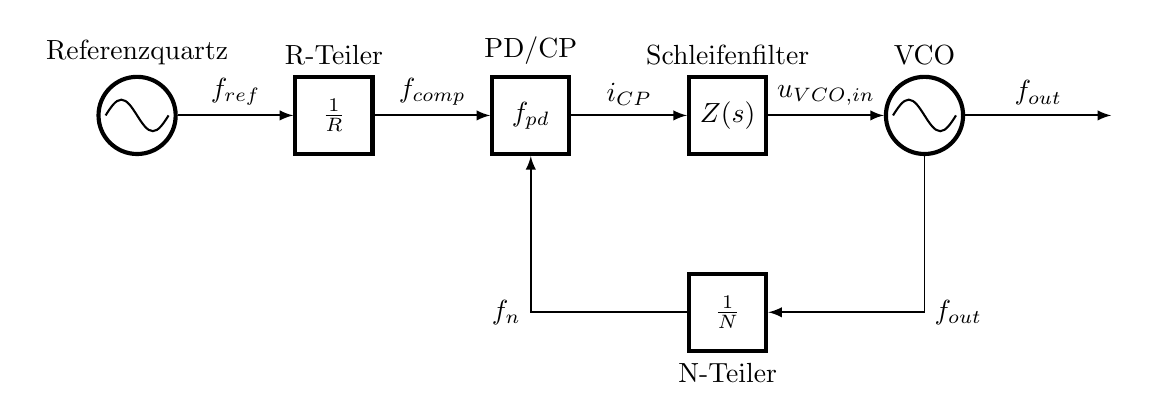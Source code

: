 \tikzset{%
	% Self defined bulding blocks. 
	% Nevertheless circutikz has implemented filters, couplers and other components since version 0.4, they are mostly implemented as bipoles.
	% The usage of bipoles: \draw (start) to[lowpass/amp/adc,....] (end).
	% The problem is, that if one wants to use arrows, the arrows in bipoles can not be sat manual (fixed in circuitikz source) AND THEY ARE NOT CONSISTENT
	% Also it's quite a mess, which component is a monopole, simple block, bipol, quad/triple etc
	% Following are a few examples on how to define your own blocks. 
	%
	% % % % % % % % % % % % % % % % % % % % % % % % % % % % % % % % % % % % % % % % % % % % % % % % % % % % % % % % % % % % % % % % % % % % %
	% % % % % % % % % % % % % % % % % % % % % % % % % % % % % % % % % % % % % % % % % % % % % % % % % % % % % % % % % % % % % % % % % % % % %
	% % % % % % % % % % % % % % % % % % % % % % % % % % % % % % % % % % % % % % % % % % % % % % % % % % % % % % % % % % % % % % % % % % % % %
	% % % % % % % % % % % % % % % % % % % % % % % % % % % % % % % % % % % % % % % % % % % % % % % % % % % % % % % % % % % % % % % % % % % % %
	%
	% Standard block definition, the width and height is adopted from the circutizk source code, so don't mind the strange values. Also the linewidth is set according to the circutrikz source code.
	block/.style    	= 	{draw, fill=white, thick, rectangle, minimum height = 0.98cm, minimum width = 0.98cm, node distance=2.5cm, line width=1.5pt},
	%
	% Standard circular block
	circleblock/.style	= 	{draw, fill=white, thick, circle, minimum width = 0.98cm,  line width=1.5pt, node distance=2.5cm},
	%
	% Label for circuitikz nodes, as they're reference is in the middle and not on the outer edge of the node....
	circuitikzlabel/.style	=	{label={[label, label distance=0.5cm]#1}},
	%
	%
	%
	% VCO/Oscillator 
	myVCO/.style			= 	{circleblock, path picture={%
		\draw[line width=0.75pt] 	($(path picture bounding box.west)+(0.09cm,0)$) sin ($(path picture bounding box.center)-(0.2cm,-0.2cm)$) cos  (path picture bounding box.center) sin ($(path picture bounding box.center)-(-0.2cm,0.2cm)$) cos ($(path picture bounding box.east)-(0.09cm,0)$);
		}
	},
	% Amplifier, as circuitikz does only provite amplifiers as 2-ports/bipoles
	myAMP/.style		= 	{block, node distance=2.5cm, path picture={%
		\draw[fill=white, line width=0.75pt] ($(path picture bounding box.center)+(0.7em,0)$) -- ($(path picture bounding box.center)-(0.7em,-0.7em)$) -- ($(path picture bounding box.center)-(0.7em,0.7em)$)  -- cycle;
		}
	},
	% Block	
	myBlock/.style    	= 	{draw, fill=white, thick, rectangle, minimum height = 0.98cm, minimum width = 0.98cm, node distance=2.5cm, line width=1.5pt},
	myBigBlock/.style    	= 	{draw, fill=white, thick, rectangle, minimum height = 0.98cm, minimum width = 2.94cm, node distance=2.5cm, line width=1.5pt},	
	% Same for ADC
	myADC/.style 	=	{block, path picture={%
		\draw[line width=0.75pt] 	(path picture bounding box.south west) -- (path picture bounding box.north east);
		\node[] at ($(path picture bounding box.center)+(-.5em,.5em)$) () {D};
		\node[] at ($(path picture bounding box.center)+(.5em,-.5em)$) () {A};
		} 
	},
	% Same for filters
	myLP/.style	=	{block, path picture={%
		%Sine-Waves
		\draw[line width=.75pt] 	($(path picture bounding box.west)+(0.3em,0)$) sin ($(path picture bounding box.center)-(0.50em,-0.3em)$) cos  (path picture bounding box.center) sin ($(path picture bounding box.center)-(-0.50em,0.3em)$) cos ($(path picture bounding box.east)-(0.3em,0)$);
		\draw[line width=0.75pt] 	($(path picture bounding box.west)+(0.3em,-0.65em)$) sin ($(path picture bounding box.center)-(0.50em,0.35em)$) cos  ( $(path picture bounding box.center)-(0,0.65em)$) sin ($(path picture bounding box.center)-(-0.50em,0.95em)$) cos ($(path picture bounding box.east)-(0.3em,0.65em)$);
		\draw[line width=0.75pt] 	($(path picture bounding box.west)+(0.3em,0.65em)$) sin ($(path picture bounding box.center)-(0.50em,-0.95em)$) cos  ( $(path picture bounding box.center)+(0,0.65em)$) sin ($(path picture bounding box.center)-(-0.50em,-0.35em)$) cos ($(path picture bounding box.east)-(0.3em,-0.65em)$);
		% Cancelation
		\draw[line width=0.75pt] 	($(path picture bounding box.center)-(0.2em,0.2em)$) -- (path picture bounding box.center) -- ($(path picture bounding box.center)+(0.2em,0.2em)$) ;
		\draw[line width=0.75pt] 	($(path picture bounding box.center)-(0.2em,-0.45em)$) -- ($(path picture bounding box.center)+(0,0.65em)$) -- ($(path picture bounding box.center)+(0.2em,0.85em)$) ;
		}
	},
}
\begin{tikzpicture}[line width=0.7pt,>=latex,node distance=2.5cm]
	% First: All building blocks are placed relative to the first component
	\draw (0,0)
		node[myVCO, label={above:Referenzquartz}] (Ref) {}
		node[myBlock,right of = Ref,label={above:R-Teiler}](QQW){$\frac{1}{R}$}
		node[myBlock,right of = QQW,label={above:PD/CP}](Odda){$f_{pd}$}
		node[myBlock,right of = Odda,label={above:Schleifenfilter}](LFF){$Z(s)$}
		node[myBlock,below of = LFF,label={below:N-Teiler}](NNN){$\frac{1}{N}$}
		node[myVCO, right of = LFF,label={above:VCO}] (RRef) {}
		node[right of = RRef](penis){}
		
		;
	\draw[->] (Ref) -- node[above]{$f_{ref}$}(QQW);
	\draw[->] (QQW) -- node[above]{$f_{comp}$}(Odda);
	\draw[->] (Odda) -- node[above]{$i_{CP}$}(LFF);
	\draw[->] (LFF) -- node[above]{$u_{VCO,in}$}(RRef);
	\draw[->] (RRef) |- node[right]{$f_{out}$}(NNN);
	\draw[->] (NNN) -| node[left]{$f_{n}$}(Odda);
	\draw[->] (RRef) -- node[above]{$f_{out}$}(penis);
	% Connect everything together


\end{tikzpicture}
